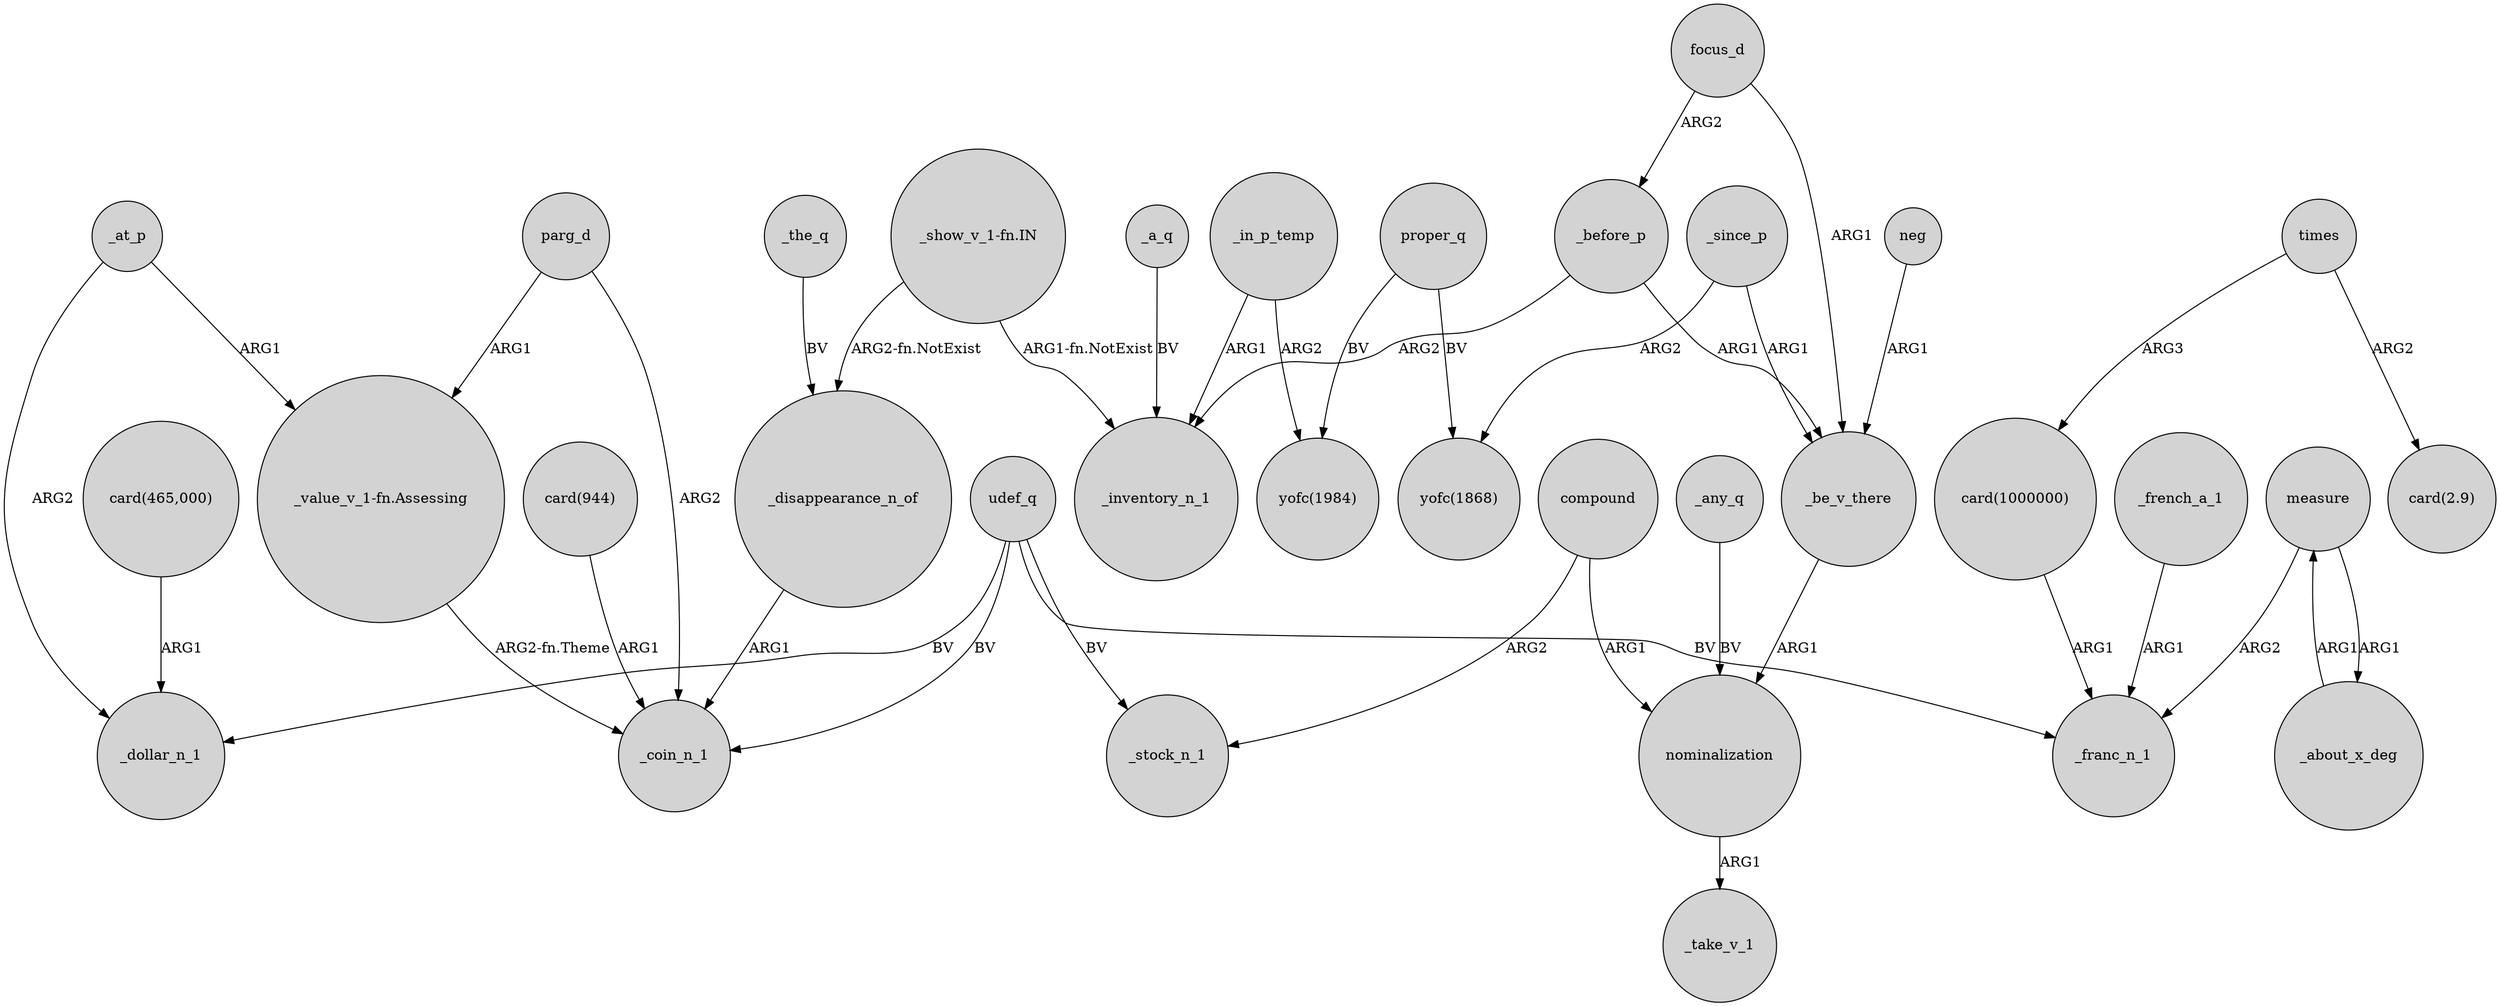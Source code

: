 digraph {
	node [shape=circle style=filled]
	_at_p -> _dollar_n_1 [label=ARG2]
	times -> "card(2.9)" [label=ARG2]
	_in_p_temp -> "yofc(1984)" [label=ARG2]
	_before_p -> _inventory_n_1 [label=ARG2]
	nominalization -> _take_v_1 [label=ARG1]
	"card(465,000)" -> _dollar_n_1 [label=ARG1]
	_any_q -> nominalization [label=BV]
	parg_d -> _coin_n_1 [label=ARG2]
	_before_p -> _be_v_there [label=ARG1]
	"card(944)" -> _coin_n_1 [label=ARG1]
	"_value_v_1-fn.Assessing" -> _coin_n_1 [label="ARG2-fn.Theme"]
	"_show_v_1-fn.IN" -> _inventory_n_1 [label="ARG1-fn.NotExist"]
	proper_q -> "yofc(1984)" [label=BV]
	_at_p -> "_value_v_1-fn.Assessing" [label=ARG1]
	"_show_v_1-fn.IN" -> _disappearance_n_of [label="ARG2-fn.NotExist"]
	compound -> _stock_n_1 [label=ARG2]
	_in_p_temp -> _inventory_n_1 [label=ARG1]
	udef_q -> _stock_n_1 [label=BV]
	focus_d -> _before_p [label=ARG2]
	_a_q -> _inventory_n_1 [label=BV]
	times -> "card(1000000)" [label=ARG3]
	proper_q -> "yofc(1868)" [label=BV]
	_about_x_deg -> measure [label=ARG1]
	measure -> _franc_n_1 [label=ARG2]
	focus_d -> _be_v_there [label=ARG1]
	"card(1000000)" -> _franc_n_1 [label=ARG1]
	_disappearance_n_of -> _coin_n_1 [label=ARG1]
	_be_v_there -> nominalization [label=ARG1]
	_the_q -> _disappearance_n_of [label=BV]
	neg -> _be_v_there [label=ARG1]
	parg_d -> "_value_v_1-fn.Assessing" [label=ARG1]
	_french_a_1 -> _franc_n_1 [label=ARG1]
	_since_p -> _be_v_there [label=ARG1]
	udef_q -> _franc_n_1 [label=BV]
	compound -> nominalization [label=ARG1]
	udef_q -> _coin_n_1 [label=BV]
	_since_p -> "yofc(1868)" [label=ARG2]
	measure -> _about_x_deg [label=ARG1]
	udef_q -> _dollar_n_1 [label=BV]
}
